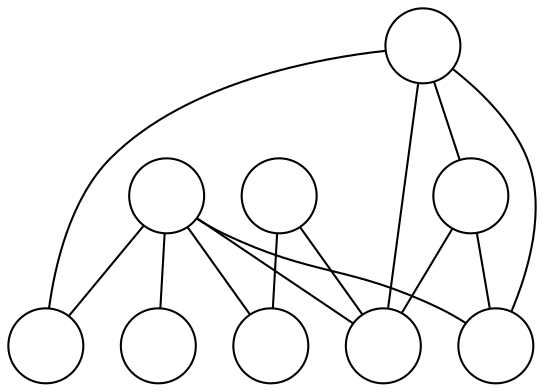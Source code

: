 graph G {
  node[label="", shape=circle]
  0;
  1;
  2;
  3;
  4;
  5;
  6;
  7;
  8;
  5 -- 0;
  5 -- 1;
  6 -- 0;
  6 -- 2;
  7 -- 0;
  7 -- 1;
  7 -- 3;
  7 -- 5;
  8 -- 0;
  8 -- 1;
  8 -- 2;
  8 -- 3;
  8 -- 4;
}
